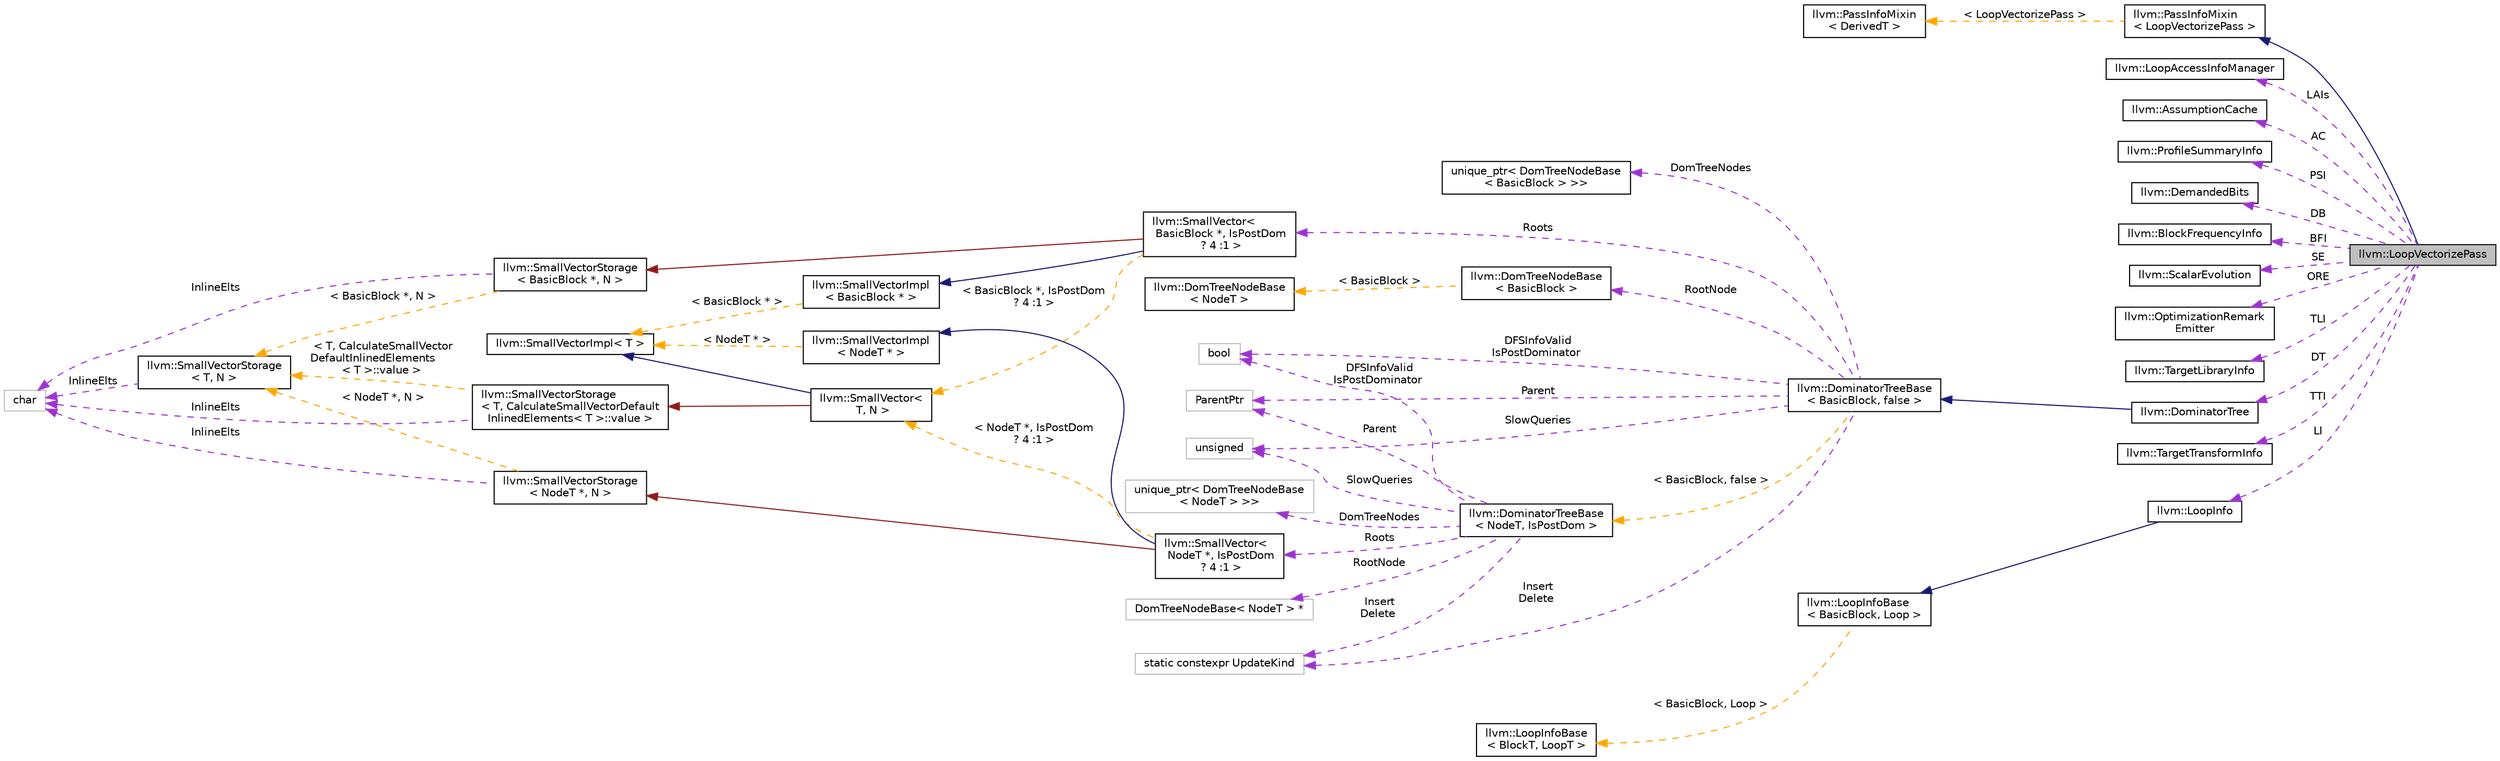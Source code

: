 digraph "llvm::LoopVectorizePass"
{
 // LATEX_PDF_SIZE
  bgcolor="transparent";
  edge [fontname="Helvetica",fontsize="10",labelfontname="Helvetica",labelfontsize="10"];
  node [fontname="Helvetica",fontsize="10",shape=record];
  rankdir="LR";
  Node1 [label="llvm::LoopVectorizePass",height=0.2,width=0.4,color="black", fillcolor="grey75", style="filled", fontcolor="black",tooltip="The LoopVectorize Pass."];
  Node2 -> Node1 [dir="back",color="midnightblue",fontsize="10",style="solid",fontname="Helvetica"];
  Node2 [label="llvm::PassInfoMixin\l\< LoopVectorizePass \>",height=0.2,width=0.4,color="black",URL="$structllvm_1_1PassInfoMixin.html",tooltip=" "];
  Node3 -> Node2 [dir="back",color="orange",fontsize="10",style="dashed",label=" \< LoopVectorizePass \>" ,fontname="Helvetica"];
  Node3 [label="llvm::PassInfoMixin\l\< DerivedT \>",height=0.2,width=0.4,color="black",URL="$structllvm_1_1PassInfoMixin.html",tooltip="A CRTP mix-in to automatically provide informational APIs needed for passes."];
  Node4 -> Node1 [dir="back",color="darkorchid3",fontsize="10",style="dashed",label=" LAIs" ,fontname="Helvetica"];
  Node4 [label="llvm::LoopAccessInfoManager",height=0.2,width=0.4,color="black",URL="$classllvm_1_1LoopAccessInfoManager.html",tooltip=" "];
  Node5 -> Node1 [dir="back",color="darkorchid3",fontsize="10",style="dashed",label=" AC" ,fontname="Helvetica"];
  Node5 [label="llvm::AssumptionCache",height=0.2,width=0.4,color="black",URL="$classllvm_1_1AssumptionCache.html",tooltip="A cache of @llvm.assume calls within a function."];
  Node6 -> Node1 [dir="back",color="darkorchid3",fontsize="10",style="dashed",label=" PSI" ,fontname="Helvetica"];
  Node6 [label="llvm::ProfileSummaryInfo",height=0.2,width=0.4,color="black",URL="$classllvm_1_1ProfileSummaryInfo.html",tooltip="Analysis providing profile information."];
  Node7 -> Node1 [dir="back",color="darkorchid3",fontsize="10",style="dashed",label=" DB" ,fontname="Helvetica"];
  Node7 [label="llvm::DemandedBits",height=0.2,width=0.4,color="black",URL="$classllvm_1_1DemandedBits.html",tooltip=" "];
  Node8 -> Node1 [dir="back",color="darkorchid3",fontsize="10",style="dashed",label=" BFI" ,fontname="Helvetica"];
  Node8 [label="llvm::BlockFrequencyInfo",height=0.2,width=0.4,color="black",URL="$classllvm_1_1BlockFrequencyInfo.html",tooltip="BlockFrequencyInfo pass uses BlockFrequencyInfoImpl implementation to estimate IR basic block frequen..."];
  Node9 -> Node1 [dir="back",color="darkorchid3",fontsize="10",style="dashed",label=" SE" ,fontname="Helvetica"];
  Node9 [label="llvm::ScalarEvolution",height=0.2,width=0.4,color="black",URL="$classllvm_1_1ScalarEvolution.html",tooltip="The main scalar evolution driver."];
  Node10 -> Node1 [dir="back",color="darkorchid3",fontsize="10",style="dashed",label=" ORE" ,fontname="Helvetica"];
  Node10 [label="llvm::OptimizationRemark\lEmitter",height=0.2,width=0.4,color="black",URL="$classllvm_1_1OptimizationRemarkEmitter.html",tooltip="The optimization diagnostic interface."];
  Node11 -> Node1 [dir="back",color="darkorchid3",fontsize="10",style="dashed",label=" TLI" ,fontname="Helvetica"];
  Node11 [label="llvm::TargetLibraryInfo",height=0.2,width=0.4,color="black",URL="$classllvm_1_1TargetLibraryInfo.html",tooltip="Provides information about what library functions are available for the current target."];
  Node12 -> Node1 [dir="back",color="darkorchid3",fontsize="10",style="dashed",label=" DT" ,fontname="Helvetica"];
  Node12 [label="llvm::DominatorTree",height=0.2,width=0.4,color="black",URL="$classllvm_1_1DominatorTree.html",tooltip="Concrete subclass of DominatorTreeBase that is used to compute a normal dominator tree."];
  Node13 -> Node12 [dir="back",color="midnightblue",fontsize="10",style="solid",fontname="Helvetica"];
  Node13 [label="llvm::DominatorTreeBase\l\< BasicBlock, false \>",height=0.2,width=0.4,color="black",URL="$classllvm_1_1DominatorTreeBase.html",tooltip=" "];
  Node14 -> Node13 [dir="back",color="darkorchid3",fontsize="10",style="dashed",label=" Parent" ,fontname="Helvetica"];
  Node14 [label="ParentPtr",height=0.2,width=0.4,color="grey75",tooltip=" "];
  Node15 -> Node13 [dir="back",color="darkorchid3",fontsize="10",style="dashed",label=" Roots" ,fontname="Helvetica"];
  Node15 [label="llvm::SmallVector\<\l BasicBlock *, IsPostDom\l ? 4 :1 \>",height=0.2,width=0.4,color="black",URL="$classllvm_1_1SmallVector.html",tooltip=" "];
  Node16 -> Node15 [dir="back",color="midnightblue",fontsize="10",style="solid",fontname="Helvetica"];
  Node16 [label="llvm::SmallVectorImpl\l\< BasicBlock * \>",height=0.2,width=0.4,color="black",URL="$classllvm_1_1SmallVectorImpl.html",tooltip=" "];
  Node17 -> Node16 [dir="back",color="orange",fontsize="10",style="dashed",label=" \< BasicBlock * \>" ,fontname="Helvetica"];
  Node17 [label="llvm::SmallVectorImpl\< T \>",height=0.2,width=0.4,color="black",URL="$classllvm_1_1SmallVectorImpl.html",tooltip="This class consists of common code factored out of the SmallVector class to reduce code duplication b..."];
  Node18 -> Node15 [dir="back",color="firebrick4",fontsize="10",style="solid",fontname="Helvetica"];
  Node18 [label="llvm::SmallVectorStorage\l\< BasicBlock *, N \>",height=0.2,width=0.4,color="black",URL="$structllvm_1_1SmallVectorStorage.html",tooltip=" "];
  Node19 -> Node18 [dir="back",color="darkorchid3",fontsize="10",style="dashed",label=" InlineElts" ,fontname="Helvetica"];
  Node19 [label="char",height=0.2,width=0.4,color="grey75",tooltip=" "];
  Node20 -> Node18 [dir="back",color="orange",fontsize="10",style="dashed",label=" \< BasicBlock *, N \>" ,fontname="Helvetica"];
  Node20 [label="llvm::SmallVectorStorage\l\< T, N \>",height=0.2,width=0.4,color="black",URL="$structllvm_1_1SmallVectorStorage.html",tooltip="Storage for the SmallVector elements."];
  Node19 -> Node20 [dir="back",color="darkorchid3",fontsize="10",style="dashed",label=" InlineElts" ,fontname="Helvetica"];
  Node21 -> Node15 [dir="back",color="orange",fontsize="10",style="dashed",label=" \< BasicBlock *, IsPostDom\l ? 4 :1 \>" ,fontname="Helvetica"];
  Node21 [label="llvm::SmallVector\<\l T, N \>",height=0.2,width=0.4,color="black",URL="$classllvm_1_1SmallVector.html",tooltip="This is a 'vector' (really, a variable-sized array), optimized for the case when the array is small."];
  Node17 -> Node21 [dir="back",color="midnightblue",fontsize="10",style="solid",fontname="Helvetica"];
  Node22 -> Node21 [dir="back",color="firebrick4",fontsize="10",style="solid",fontname="Helvetica"];
  Node22 [label="llvm::SmallVectorStorage\l\< T, CalculateSmallVectorDefault\lInlinedElements\< T \>::value \>",height=0.2,width=0.4,color="black",URL="$structllvm_1_1SmallVectorStorage.html",tooltip=" "];
  Node19 -> Node22 [dir="back",color="darkorchid3",fontsize="10",style="dashed",label=" InlineElts" ,fontname="Helvetica"];
  Node20 -> Node22 [dir="back",color="orange",fontsize="10",style="dashed",label=" \< T, CalculateSmallVector\lDefaultInlinedElements\l\< T \>::value \>" ,fontname="Helvetica"];
  Node23 -> Node13 [dir="back",color="darkorchid3",fontsize="10",style="dashed",label=" DFSInfoValid\nIsPostDominator" ,fontname="Helvetica"];
  Node23 [label="bool",height=0.2,width=0.4,color="grey75",tooltip=" "];
  Node24 -> Node13 [dir="back",color="darkorchid3",fontsize="10",style="dashed",label=" RootNode" ,fontname="Helvetica"];
  Node24 [label="llvm::DomTreeNodeBase\l\< BasicBlock \>",height=0.2,width=0.4,color="black",URL="$classllvm_1_1DomTreeNodeBase.html",tooltip=" "];
  Node25 -> Node24 [dir="back",color="orange",fontsize="10",style="dashed",label=" \< BasicBlock \>" ,fontname="Helvetica"];
  Node25 [label="llvm::DomTreeNodeBase\l\< NodeT \>",height=0.2,width=0.4,color="black",URL="$classllvm_1_1DomTreeNodeBase.html",tooltip="Base class for the actual dominator tree node."];
  Node26 -> Node13 [dir="back",color="darkorchid3",fontsize="10",style="dashed",label=" SlowQueries" ,fontname="Helvetica"];
  Node26 [label="unsigned",height=0.2,width=0.4,color="grey75",tooltip=" "];
  Node27 -> Node13 [dir="back",color="darkorchid3",fontsize="10",style="dashed",label=" Insert\nDelete" ,fontname="Helvetica"];
  Node27 [label="static constexpr UpdateKind",height=0.2,width=0.4,color="grey75",tooltip=" "];
  Node28 -> Node13 [dir="back",color="darkorchid3",fontsize="10",style="dashed",label=" DomTreeNodes" ,fontname="Helvetica"];
  Node28 [label="unique_ptr\< DomTreeNodeBase\l\< BasicBlock \> \>\>",height=0.2,width=0.4,color="black",URL="$classDenseMap_3_01BasicBlock_01_5_00_01std_1_1unique__ptr_3_01DomTreeNodeBase_3_01BasicBlock_01_4_01_4_4.html",tooltip=" "];
  Node29 -> Node13 [dir="back",color="orange",fontsize="10",style="dashed",label=" \< BasicBlock, false \>" ,fontname="Helvetica"];
  Node29 [label="llvm::DominatorTreeBase\l\< NodeT, IsPostDom \>",height=0.2,width=0.4,color="black",URL="$classllvm_1_1DominatorTreeBase.html",tooltip="Core dominator tree base class."];
  Node30 -> Node29 [dir="back",color="darkorchid3",fontsize="10",style="dashed",label=" RootNode" ,fontname="Helvetica"];
  Node30 [label="DomTreeNodeBase\< NodeT \> *",height=0.2,width=0.4,color="grey75",tooltip=" "];
  Node31 -> Node29 [dir="back",color="darkorchid3",fontsize="10",style="dashed",label=" DomTreeNodes" ,fontname="Helvetica"];
  Node31 [label="unique_ptr\< DomTreeNodeBase\l\< NodeT \> \>\>",height=0.2,width=0.4,color="grey75",tooltip=" "];
  Node14 -> Node29 [dir="back",color="darkorchid3",fontsize="10",style="dashed",label=" Parent" ,fontname="Helvetica"];
  Node32 -> Node29 [dir="back",color="darkorchid3",fontsize="10",style="dashed",label=" Roots" ,fontname="Helvetica"];
  Node32 [label="llvm::SmallVector\<\l NodeT *, IsPostDom\l ? 4 :1 \>",height=0.2,width=0.4,color="black",URL="$classllvm_1_1SmallVector.html",tooltip=" "];
  Node33 -> Node32 [dir="back",color="midnightblue",fontsize="10",style="solid",fontname="Helvetica"];
  Node33 [label="llvm::SmallVectorImpl\l\< NodeT * \>",height=0.2,width=0.4,color="black",URL="$classllvm_1_1SmallVectorImpl.html",tooltip=" "];
  Node17 -> Node33 [dir="back",color="orange",fontsize="10",style="dashed",label=" \< NodeT * \>" ,fontname="Helvetica"];
  Node34 -> Node32 [dir="back",color="firebrick4",fontsize="10",style="solid",fontname="Helvetica"];
  Node34 [label="llvm::SmallVectorStorage\l\< NodeT *, N \>",height=0.2,width=0.4,color="black",URL="$structllvm_1_1SmallVectorStorage.html",tooltip=" "];
  Node19 -> Node34 [dir="back",color="darkorchid3",fontsize="10",style="dashed",label=" InlineElts" ,fontname="Helvetica"];
  Node20 -> Node34 [dir="back",color="orange",fontsize="10",style="dashed",label=" \< NodeT *, N \>" ,fontname="Helvetica"];
  Node21 -> Node32 [dir="back",color="orange",fontsize="10",style="dashed",label=" \< NodeT *, IsPostDom\l ? 4 :1 \>" ,fontname="Helvetica"];
  Node23 -> Node29 [dir="back",color="darkorchid3",fontsize="10",style="dashed",label=" DFSInfoValid\nIsPostDominator" ,fontname="Helvetica"];
  Node26 -> Node29 [dir="back",color="darkorchid3",fontsize="10",style="dashed",label=" SlowQueries" ,fontname="Helvetica"];
  Node27 -> Node29 [dir="back",color="darkorchid3",fontsize="10",style="dashed",label=" Insert\nDelete" ,fontname="Helvetica"];
  Node35 -> Node1 [dir="back",color="darkorchid3",fontsize="10",style="dashed",label=" TTI" ,fontname="Helvetica"];
  Node35 [label="llvm::TargetTransformInfo",height=0.2,width=0.4,color="black",URL="$classllvm_1_1TargetTransformInfo.html",tooltip="This pass provides access to the codegen interfaces that are needed for IR-level transformations."];
  Node36 -> Node1 [dir="back",color="darkorchid3",fontsize="10",style="dashed",label=" LI" ,fontname="Helvetica"];
  Node36 [label="llvm::LoopInfo",height=0.2,width=0.4,color="black",URL="$classllvm_1_1LoopInfo.html",tooltip=" "];
  Node37 -> Node36 [dir="back",color="midnightblue",fontsize="10",style="solid",fontname="Helvetica"];
  Node37 [label="llvm::LoopInfoBase\l\< BasicBlock, Loop \>",height=0.2,width=0.4,color="black",URL="$classllvm_1_1LoopInfoBase.html",tooltip=" "];
  Node38 -> Node37 [dir="back",color="orange",fontsize="10",style="dashed",label=" \< BasicBlock, Loop \>" ,fontname="Helvetica"];
  Node38 [label="llvm::LoopInfoBase\l\< BlockT, LoopT \>",height=0.2,width=0.4,color="black",URL="$classllvm_1_1LoopInfoBase.html",tooltip="This class builds and contains all of the top-level loop structures in the specified function."];
}
